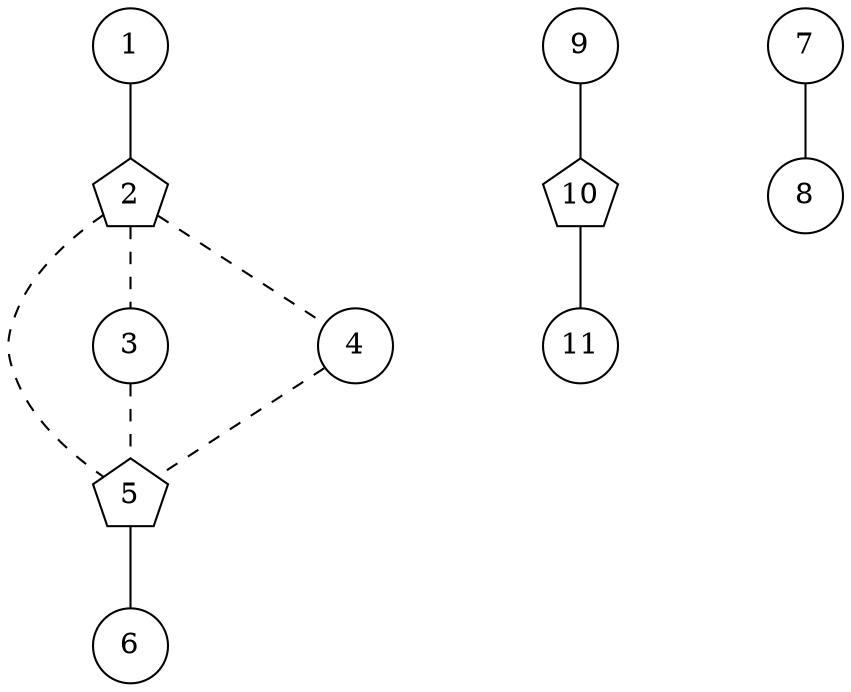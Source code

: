 graph circuit {
overlap=false
nodesep=1.0
node [shape=circle,fixedsize=true,width=0.5,height=0.5]
{ node [shape=pentagon] 2 5 10 }

1 -- 2
2 -- 3 -- 5 [style=dashed]
2 -- 4 -- 5 [style=dashed]
2 -- 5 [style=dashed]
5 -- 6

7 -- 8

9 -- 10 -- 11

}
